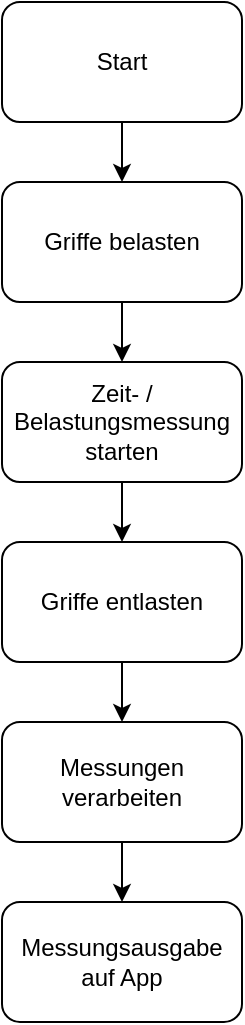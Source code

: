 <mxfile version="14.1.1" type="github"><diagram id="u70vDHpy1bNDIQnU0l4g" name="Page-1"><mxGraphModel dx="957" dy="544" grid="1" gridSize="10" guides="1" tooltips="1" connect="1" arrows="1" fold="1" page="1" pageScale="1" pageWidth="827" pageHeight="1169" math="0" shadow="0"><root><mxCell id="0"/><mxCell id="1" parent="0"/><mxCell id="8dNAJhTZQECUsYm-y8d9-10" style="edgeStyle=orthogonalEdgeStyle;rounded=0;orthogonalLoop=1;jettySize=auto;html=1;exitX=0.5;exitY=1;exitDx=0;exitDy=0;entryX=0.5;entryY=0;entryDx=0;entryDy=0;" edge="1" parent="1" source="8dNAJhTZQECUsYm-y8d9-1" target="8dNAJhTZQECUsYm-y8d9-2"><mxGeometry relative="1" as="geometry"/></mxCell><mxCell id="8dNAJhTZQECUsYm-y8d9-1" value="Start" style="rounded=1;whiteSpace=wrap;html=1;" vertex="1" parent="1"><mxGeometry x="340" y="60" width="120" height="60" as="geometry"/></mxCell><mxCell id="8dNAJhTZQECUsYm-y8d9-11" style="edgeStyle=orthogonalEdgeStyle;rounded=0;orthogonalLoop=1;jettySize=auto;html=1;exitX=0.5;exitY=1;exitDx=0;exitDy=0;entryX=0.5;entryY=0;entryDx=0;entryDy=0;" edge="1" parent="1" source="8dNAJhTZQECUsYm-y8d9-2" target="8dNAJhTZQECUsYm-y8d9-4"><mxGeometry relative="1" as="geometry"/></mxCell><mxCell id="8dNAJhTZQECUsYm-y8d9-2" value="Griffe belasten" style="rounded=1;whiteSpace=wrap;html=1;" vertex="1" parent="1"><mxGeometry x="340" y="150" width="120" height="60" as="geometry"/></mxCell><mxCell id="8dNAJhTZQECUsYm-y8d9-15" style="edgeStyle=orthogonalEdgeStyle;rounded=0;orthogonalLoop=1;jettySize=auto;html=1;exitX=0.5;exitY=1;exitDx=0;exitDy=0;entryX=0.5;entryY=0;entryDx=0;entryDy=0;" edge="1" parent="1" source="8dNAJhTZQECUsYm-y8d9-4" target="8dNAJhTZQECUsYm-y8d9-5"><mxGeometry relative="1" as="geometry"/></mxCell><mxCell id="8dNAJhTZQECUsYm-y8d9-4" value="Zeit- / Belastungsmessung starten" style="rounded=1;whiteSpace=wrap;html=1;" vertex="1" parent="1"><mxGeometry x="340" y="240" width="120" height="60" as="geometry"/></mxCell><mxCell id="8dNAJhTZQECUsYm-y8d9-17" style="edgeStyle=orthogonalEdgeStyle;rounded=0;orthogonalLoop=1;jettySize=auto;html=1;exitX=0.5;exitY=1;exitDx=0;exitDy=0;entryX=0.5;entryY=0;entryDx=0;entryDy=0;" edge="1" parent="1" source="8dNAJhTZQECUsYm-y8d9-5" target="8dNAJhTZQECUsYm-y8d9-6"><mxGeometry relative="1" as="geometry"/></mxCell><mxCell id="8dNAJhTZQECUsYm-y8d9-5" value="Griffe entlasten" style="rounded=1;whiteSpace=wrap;html=1;" vertex="1" parent="1"><mxGeometry x="340" y="330" width="120" height="60" as="geometry"/></mxCell><mxCell id="8dNAJhTZQECUsYm-y8d9-18" style="edgeStyle=orthogonalEdgeStyle;rounded=0;orthogonalLoop=1;jettySize=auto;html=1;exitX=0.5;exitY=1;exitDx=0;exitDy=0;entryX=0.5;entryY=0;entryDx=0;entryDy=0;" edge="1" parent="1" source="8dNAJhTZQECUsYm-y8d9-6" target="8dNAJhTZQECUsYm-y8d9-7"><mxGeometry relative="1" as="geometry"/></mxCell><mxCell id="8dNAJhTZQECUsYm-y8d9-6" value="Messungen verarbeiten" style="rounded=1;whiteSpace=wrap;html=1;" vertex="1" parent="1"><mxGeometry x="340" y="420" width="120" height="60" as="geometry"/></mxCell><mxCell id="8dNAJhTZQECUsYm-y8d9-7" value="Messungsausgabe auf App" style="rounded=1;whiteSpace=wrap;html=1;" vertex="1" parent="1"><mxGeometry x="340" y="510" width="120" height="60" as="geometry"/></mxCell></root></mxGraphModel></diagram></mxfile>